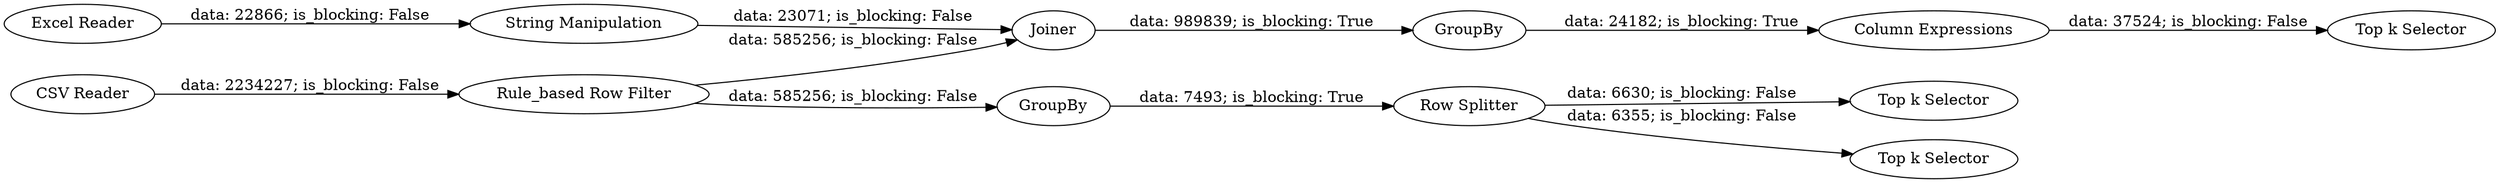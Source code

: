 digraph {
	"-6852750408777564612_5" [label="Row Splitter"]
	"-6852750408777564612_3" [label="Rule_based Row Filter"]
	"-6852750408777564612_4" [label=GroupBy]
	"-6852750408777564612_11" [label="Column Expressions"]
	"-6852750408777564612_2" [label="CSV Reader"]
	"-6852750408777564612_6" [label="Top k Selector"]
	"-6852750408777564612_8" [label="String Manipulation"]
	"-6852750408777564612_1" [label="Excel Reader"]
	"-6852750408777564612_10" [label=GroupBy]
	"-6852750408777564612_7" [label="Top k Selector"]
	"-6852750408777564612_9" [label=Joiner]
	"-6852750408777564612_12" [label="Top k Selector"]
	"-6852750408777564612_9" -> "-6852750408777564612_10" [label="data: 989839; is_blocking: True"]
	"-6852750408777564612_5" -> "-6852750408777564612_7" [label="data: 6355; is_blocking: False"]
	"-6852750408777564612_1" -> "-6852750408777564612_8" [label="data: 22866; is_blocking: False"]
	"-6852750408777564612_10" -> "-6852750408777564612_11" [label="data: 24182; is_blocking: True"]
	"-6852750408777564612_5" -> "-6852750408777564612_6" [label="data: 6630; is_blocking: False"]
	"-6852750408777564612_11" -> "-6852750408777564612_12" [label="data: 37524; is_blocking: False"]
	"-6852750408777564612_4" -> "-6852750408777564612_5" [label="data: 7493; is_blocking: True"]
	"-6852750408777564612_3" -> "-6852750408777564612_9" [label="data: 585256; is_blocking: False"]
	"-6852750408777564612_3" -> "-6852750408777564612_4" [label="data: 585256; is_blocking: False"]
	"-6852750408777564612_2" -> "-6852750408777564612_3" [label="data: 2234227; is_blocking: False"]
	"-6852750408777564612_8" -> "-6852750408777564612_9" [label="data: 23071; is_blocking: False"]
	rankdir=LR
}
